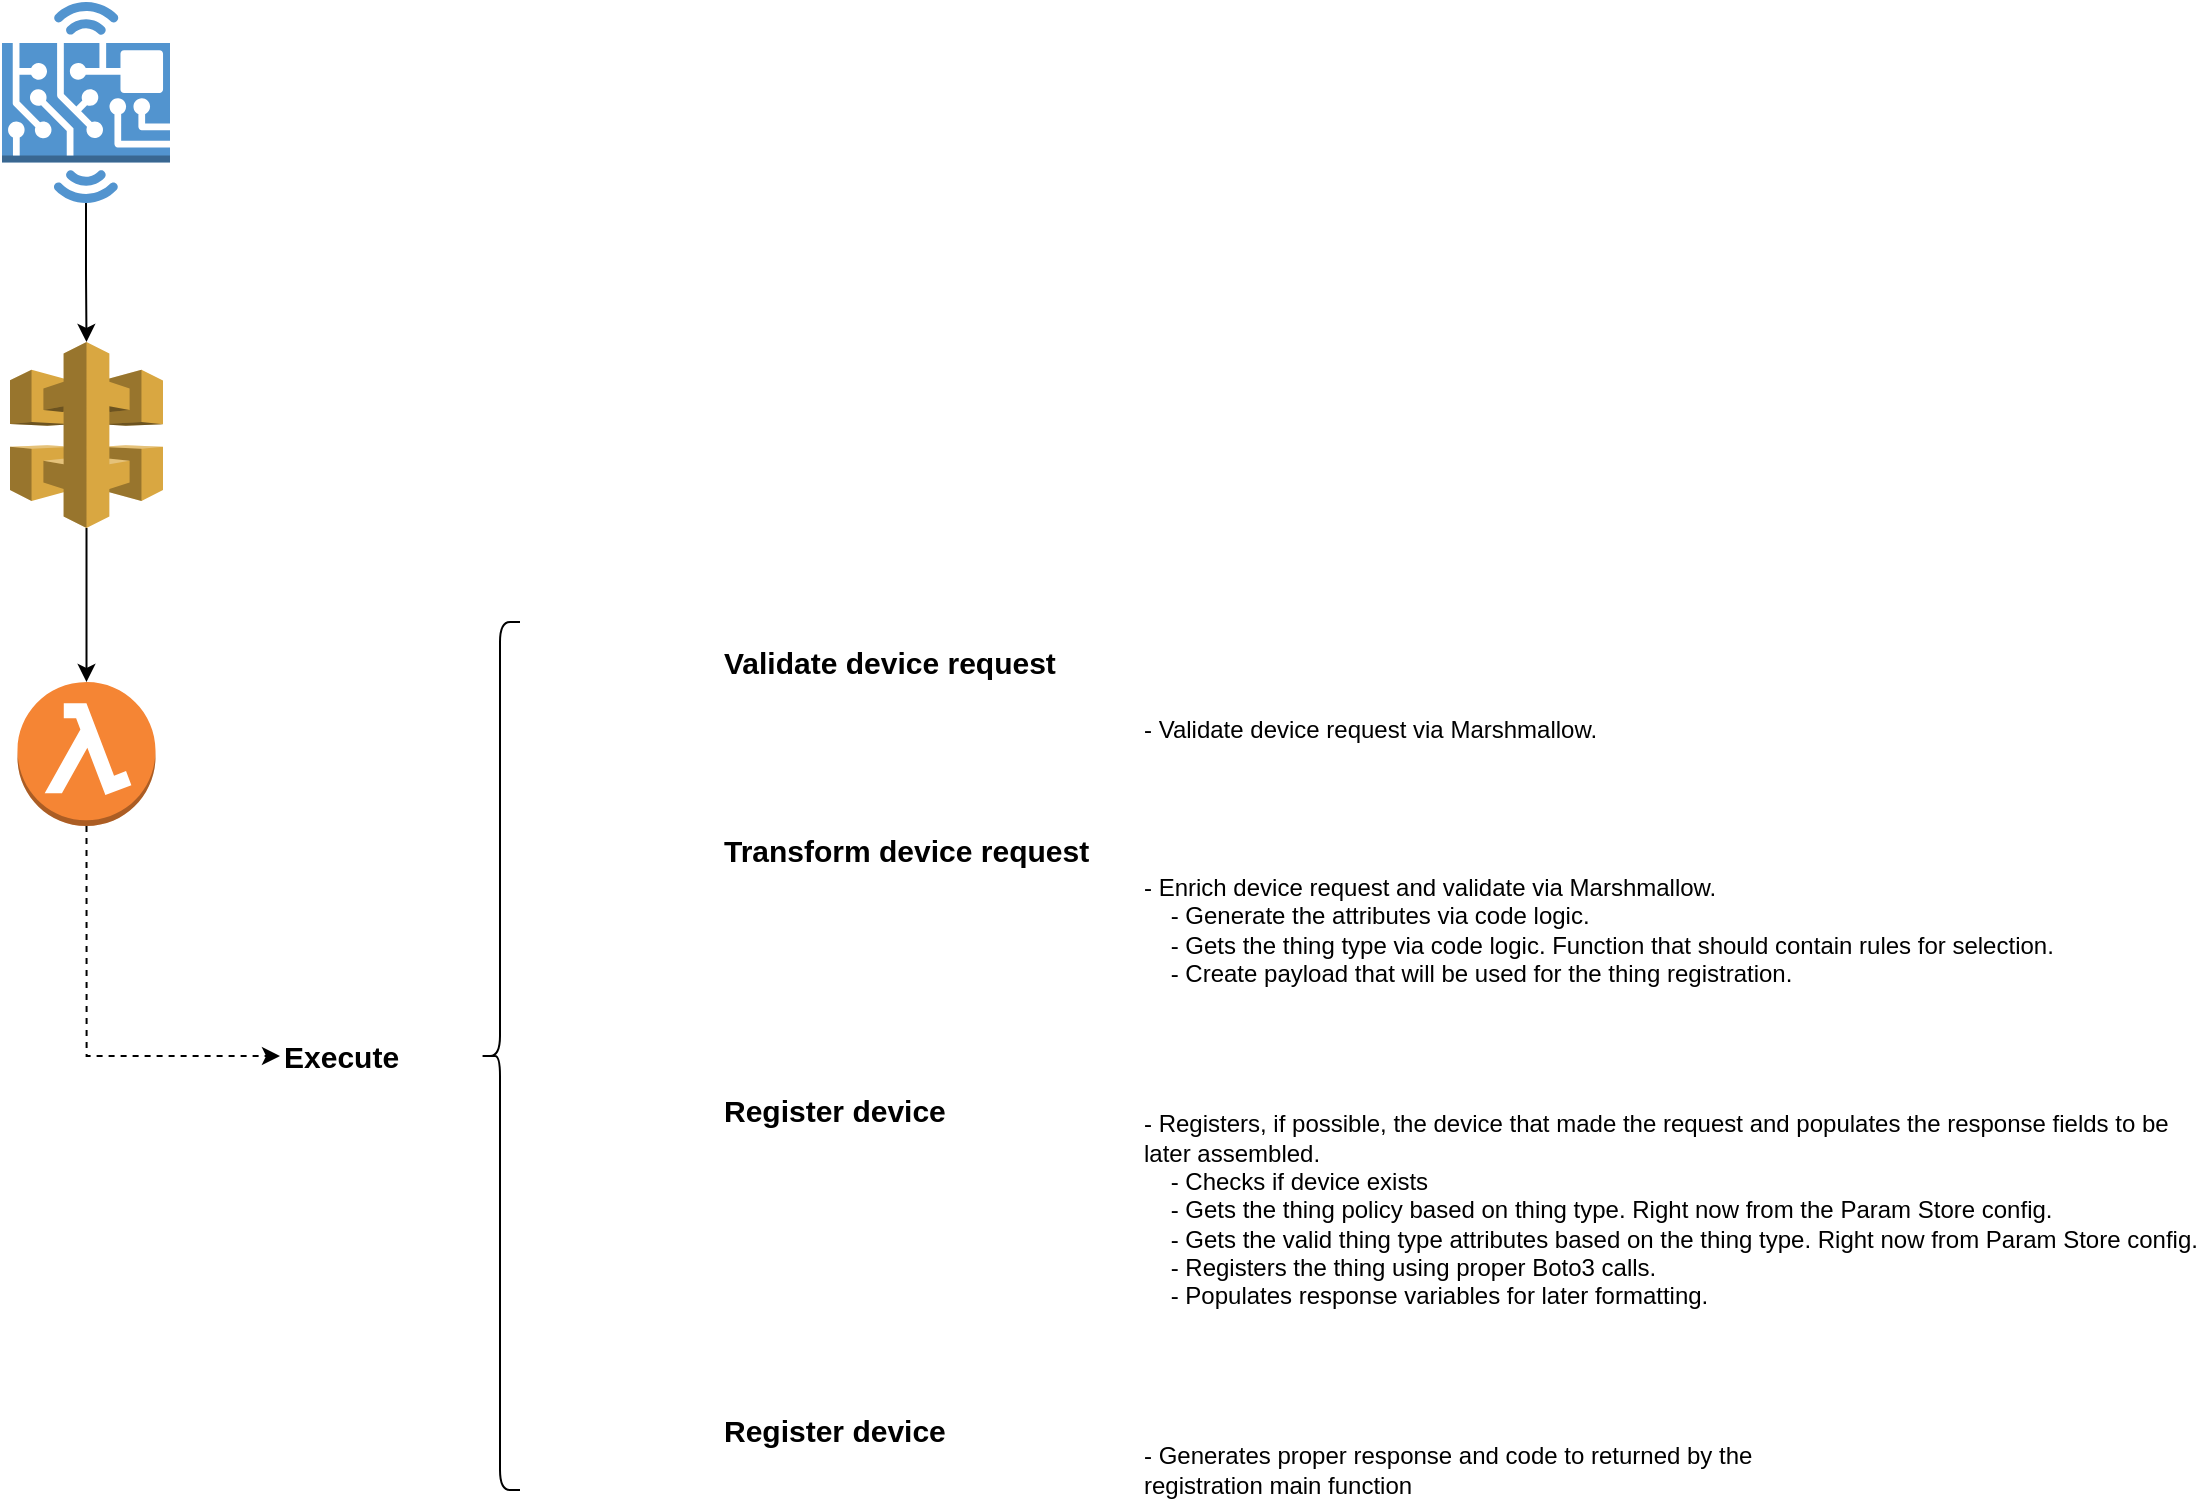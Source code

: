 <mxfile version="14.1.2" type="device"><diagram id="nsQjt60ry3ZLYP0-KkWj" name="Page-1"><mxGraphModel dx="1071" dy="542" grid="1" gridSize="10" guides="1" tooltips="1" connect="1" arrows="1" fold="1" page="1" pageScale="1" pageWidth="850" pageHeight="1100" math="0" shadow="0"><root><mxCell id="0"/><mxCell id="1" parent="0"/><mxCell id="efGc7AaKyL1Y7hOO59G1-4" style="edgeStyle=orthogonalEdgeStyle;rounded=0;orthogonalLoop=1;jettySize=auto;html=1;exitX=0.5;exitY=1;exitDx=0;exitDy=0;exitPerimeter=0;entryX=0.5;entryY=0;entryDx=0;entryDy=0;entryPerimeter=0;" edge="1" parent="1" source="efGc7AaKyL1Y7hOO59G1-1" target="efGc7AaKyL1Y7hOO59G1-2"><mxGeometry relative="1" as="geometry"/></mxCell><mxCell id="efGc7AaKyL1Y7hOO59G1-1" value="" style="outlineConnect=0;dashed=0;verticalLabelPosition=bottom;verticalAlign=top;align=center;html=1;shape=mxgraph.aws3.hardware_board;fillColor=#5294CF;gradientColor=none;" vertex="1" parent="1"><mxGeometry x="341" y="100" width="84" height="100.5" as="geometry"/></mxCell><mxCell id="efGc7AaKyL1Y7hOO59G1-5" style="edgeStyle=orthogonalEdgeStyle;rounded=0;orthogonalLoop=1;jettySize=auto;html=1;exitX=0.5;exitY=1;exitDx=0;exitDy=0;exitPerimeter=0;entryX=0.5;entryY=0;entryDx=0;entryDy=0;entryPerimeter=0;" edge="1" parent="1" source="efGc7AaKyL1Y7hOO59G1-2" target="efGc7AaKyL1Y7hOO59G1-3"><mxGeometry relative="1" as="geometry"/></mxCell><mxCell id="efGc7AaKyL1Y7hOO59G1-2" value="" style="outlineConnect=0;dashed=0;verticalLabelPosition=bottom;verticalAlign=top;align=center;html=1;shape=mxgraph.aws3.api_gateway;fillColor=#D9A741;gradientColor=none;" vertex="1" parent="1"><mxGeometry x="345" y="270" width="76.5" height="93" as="geometry"/></mxCell><mxCell id="efGc7AaKyL1Y7hOO59G1-21" style="edgeStyle=orthogonalEdgeStyle;rounded=0;orthogonalLoop=1;jettySize=auto;html=1;exitX=0.5;exitY=1;exitDx=0;exitDy=0;exitPerimeter=0;entryX=0;entryY=0.5;entryDx=0;entryDy=0;dashed=1;" edge="1" parent="1" source="efGc7AaKyL1Y7hOO59G1-3" target="efGc7AaKyL1Y7hOO59G1-17"><mxGeometry relative="1" as="geometry"/></mxCell><mxCell id="efGc7AaKyL1Y7hOO59G1-3" value="" style="outlineConnect=0;dashed=0;verticalLabelPosition=bottom;verticalAlign=top;align=center;html=1;shape=mxgraph.aws3.lambda_function;fillColor=#F58534;gradientColor=none;" vertex="1" parent="1"><mxGeometry x="348.75" y="440" width="69" height="72" as="geometry"/></mxCell><mxCell id="efGc7AaKyL1Y7hOO59G1-6" value="&lt;font style=&quot;font-size: 15px&quot;&gt;&lt;b&gt;Validate device request&lt;/b&gt;&lt;/font&gt;" style="text;html=1;strokeColor=none;fillColor=none;align=left;verticalAlign=middle;whiteSpace=wrap;rounded=0;" vertex="1" parent="1"><mxGeometry x="700" y="420" width="180" height="20" as="geometry"/></mxCell><mxCell id="efGc7AaKyL1Y7hOO59G1-7" value="&lt;font style=&quot;font-size: 15px&quot;&gt;&lt;b&gt;Transform device request&lt;/b&gt;&lt;/font&gt;" style="text;html=1;strokeColor=none;fillColor=none;align=left;verticalAlign=middle;whiteSpace=wrap;rounded=0;" vertex="1" parent="1"><mxGeometry x="700" y="514" width="190" height="20" as="geometry"/></mxCell><mxCell id="efGc7AaKyL1Y7hOO59G1-9" value="- Validate device request via Marshmallow." style="text;html=1;strokeColor=none;fillColor=none;align=left;verticalAlign=middle;whiteSpace=wrap;rounded=0;" vertex="1" parent="1"><mxGeometry x="910" y="454" width="330" height="20" as="geometry"/></mxCell><mxCell id="efGc7AaKyL1Y7hOO59G1-11" value="- Enrich device request and validate via Marshmallow.&lt;br&gt;&amp;nbsp; &amp;nbsp; - Generate the attributes via code logic.&lt;br&gt;&amp;nbsp; &amp;nbsp; - Gets the thing type via code logic. Function that should contain rules for selection.&lt;br&gt;&amp;nbsp; &amp;nbsp; - Create payload that will be used for the thing registration." style="text;html=1;strokeColor=none;fillColor=none;align=left;verticalAlign=middle;whiteSpace=wrap;rounded=0;" vertex="1" parent="1"><mxGeometry x="910" y="554" width="480" height="20" as="geometry"/></mxCell><mxCell id="efGc7AaKyL1Y7hOO59G1-12" value="&lt;font style=&quot;font-size: 15px&quot;&gt;&lt;b&gt;Register device&lt;/b&gt;&lt;/font&gt;" style="text;html=1;strokeColor=none;fillColor=none;align=left;verticalAlign=middle;whiteSpace=wrap;rounded=0;" vertex="1" parent="1"><mxGeometry x="700" y="644" width="190" height="20" as="geometry"/></mxCell><mxCell id="efGc7AaKyL1Y7hOO59G1-13" value="- Registers, if possible, the device that made the request and populates the response fields to be later assembled.&lt;br&gt;&amp;nbsp; &amp;nbsp; - Checks if device exists&lt;br&gt;&amp;nbsp; &amp;nbsp; - Gets the thing policy based on thing type. Right now from the Param Store config.&amp;nbsp;&lt;br&gt;&amp;nbsp; &amp;nbsp; - Gets the valid thing type attributes based on the thing type. Right now from Param Store config.&lt;br&gt;&amp;nbsp; &amp;nbsp; - Registers the thing using proper Boto3 calls.&lt;br&gt;&amp;nbsp; &amp;nbsp; - Populates response variables for later formatting." style="text;html=1;strokeColor=none;fillColor=none;align=left;verticalAlign=middle;whiteSpace=wrap;rounded=0;" vertex="1" parent="1"><mxGeometry x="910" y="694" width="530" height="20" as="geometry"/></mxCell><mxCell id="efGc7AaKyL1Y7hOO59G1-14" value="&lt;font style=&quot;font-size: 15px&quot;&gt;&lt;b&gt;Register device&lt;/b&gt;&lt;/font&gt;" style="text;html=1;strokeColor=none;fillColor=none;align=left;verticalAlign=middle;whiteSpace=wrap;rounded=0;" vertex="1" parent="1"><mxGeometry x="700" y="804" width="190" height="20" as="geometry"/></mxCell><mxCell id="efGc7AaKyL1Y7hOO59G1-15" value="- Generates proper response and code to returned by the registration main function" style="text;html=1;strokeColor=none;fillColor=none;align=left;verticalAlign=middle;whiteSpace=wrap;rounded=0;" vertex="1" parent="1"><mxGeometry x="910" y="824" width="330" height="20" as="geometry"/></mxCell><mxCell id="efGc7AaKyL1Y7hOO59G1-17" value="&lt;font style=&quot;font-size: 15px&quot;&gt;&lt;b&gt;Execute&lt;/b&gt;&lt;/font&gt;" style="text;html=1;strokeColor=none;fillColor=none;align=left;verticalAlign=middle;whiteSpace=wrap;rounded=0;" vertex="1" parent="1"><mxGeometry x="480" y="617" width="60" height="20" as="geometry"/></mxCell><mxCell id="efGc7AaKyL1Y7hOO59G1-18" value="" style="shape=curlyBracket;whiteSpace=wrap;html=1;rounded=1;size=0.5;" vertex="1" parent="1"><mxGeometry x="580" y="410" width="20" height="434" as="geometry"/></mxCell></root></mxGraphModel></diagram></mxfile>
